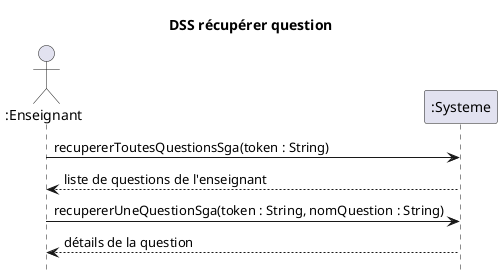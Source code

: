 @startuml DSS_Recuperer_Question
title DSS récupérer question
hide footbox
actor ":Enseignant" as professeur
participant ":Systeme" as systeme

professeur ->  systeme : recupererToutesQuestionsSga(token : String)
professeur <-- systeme : liste de questions de l'enseignant
professeur -> systeme : recupererUneQuestionSga(token : String, nomQuestion : String)
professeur <-- systeme : détails de la question

@enduml